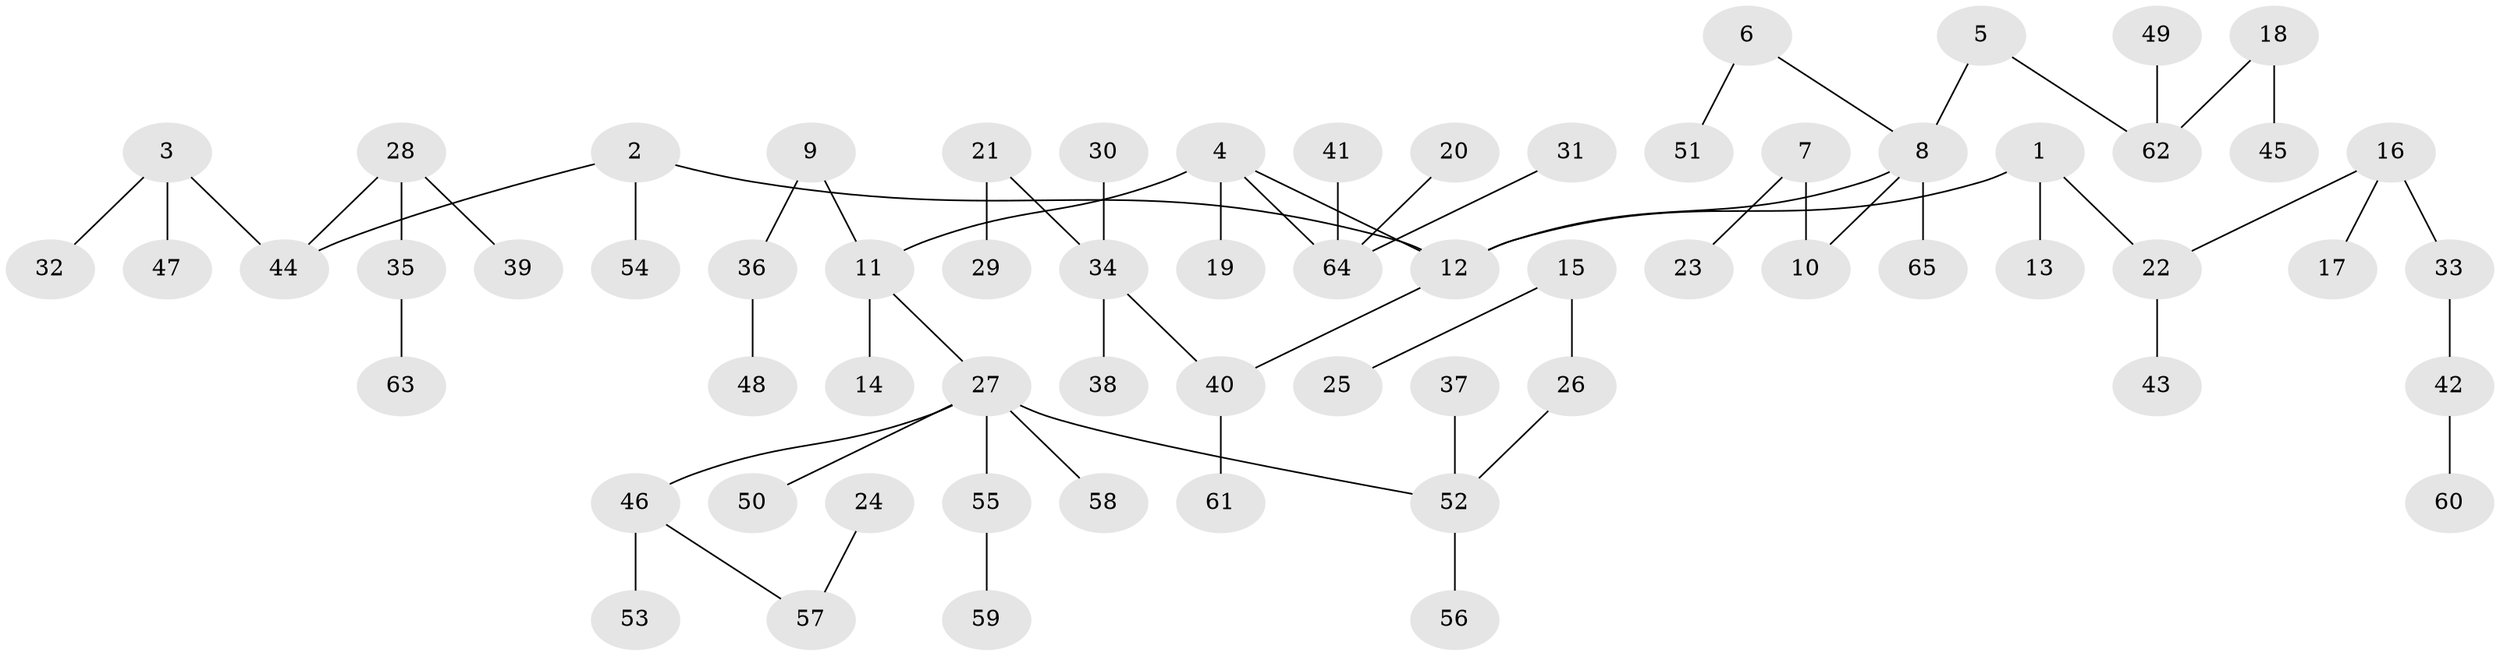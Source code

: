 // original degree distribution, {4: 0.05384615384615385, 6: 0.015384615384615385, 7: 0.007692307692307693, 3: 0.09230769230769231, 8: 0.007692307692307693, 5: 0.03076923076923077, 2: 0.3384615384615385, 1: 0.45384615384615384}
// Generated by graph-tools (version 1.1) at 2025/02/03/09/25 03:02:18]
// undirected, 65 vertices, 64 edges
graph export_dot {
graph [start="1"]
  node [color=gray90,style=filled];
  1;
  2;
  3;
  4;
  5;
  6;
  7;
  8;
  9;
  10;
  11;
  12;
  13;
  14;
  15;
  16;
  17;
  18;
  19;
  20;
  21;
  22;
  23;
  24;
  25;
  26;
  27;
  28;
  29;
  30;
  31;
  32;
  33;
  34;
  35;
  36;
  37;
  38;
  39;
  40;
  41;
  42;
  43;
  44;
  45;
  46;
  47;
  48;
  49;
  50;
  51;
  52;
  53;
  54;
  55;
  56;
  57;
  58;
  59;
  60;
  61;
  62;
  63;
  64;
  65;
  1 -- 12 [weight=1.0];
  1 -- 13 [weight=1.0];
  1 -- 22 [weight=1.0];
  2 -- 12 [weight=1.0];
  2 -- 44 [weight=1.0];
  2 -- 54 [weight=1.0];
  3 -- 32 [weight=1.0];
  3 -- 44 [weight=1.0];
  3 -- 47 [weight=1.0];
  4 -- 11 [weight=1.0];
  4 -- 12 [weight=1.0];
  4 -- 19 [weight=1.0];
  4 -- 64 [weight=1.0];
  5 -- 8 [weight=1.0];
  5 -- 62 [weight=1.0];
  6 -- 8 [weight=1.0];
  6 -- 51 [weight=1.0];
  7 -- 10 [weight=1.0];
  7 -- 23 [weight=1.0];
  8 -- 10 [weight=1.0];
  8 -- 12 [weight=1.0];
  8 -- 65 [weight=1.0];
  9 -- 11 [weight=1.0];
  9 -- 36 [weight=1.0];
  11 -- 14 [weight=1.0];
  11 -- 27 [weight=1.0];
  12 -- 40 [weight=1.0];
  15 -- 25 [weight=1.0];
  15 -- 26 [weight=1.0];
  16 -- 17 [weight=1.0];
  16 -- 22 [weight=1.0];
  16 -- 33 [weight=1.0];
  18 -- 45 [weight=1.0];
  18 -- 62 [weight=1.0];
  20 -- 64 [weight=1.0];
  21 -- 29 [weight=1.0];
  21 -- 34 [weight=1.0];
  22 -- 43 [weight=1.0];
  24 -- 57 [weight=1.0];
  26 -- 52 [weight=1.0];
  27 -- 46 [weight=1.0];
  27 -- 50 [weight=1.0];
  27 -- 52 [weight=1.0];
  27 -- 55 [weight=1.0];
  27 -- 58 [weight=1.0];
  28 -- 35 [weight=1.0];
  28 -- 39 [weight=1.0];
  28 -- 44 [weight=1.0];
  30 -- 34 [weight=1.0];
  31 -- 64 [weight=1.0];
  33 -- 42 [weight=1.0];
  34 -- 38 [weight=1.0];
  34 -- 40 [weight=1.0];
  35 -- 63 [weight=1.0];
  36 -- 48 [weight=1.0];
  37 -- 52 [weight=1.0];
  40 -- 61 [weight=1.0];
  41 -- 64 [weight=1.0];
  42 -- 60 [weight=1.0];
  46 -- 53 [weight=1.0];
  46 -- 57 [weight=1.0];
  49 -- 62 [weight=1.0];
  52 -- 56 [weight=1.0];
  55 -- 59 [weight=1.0];
}
